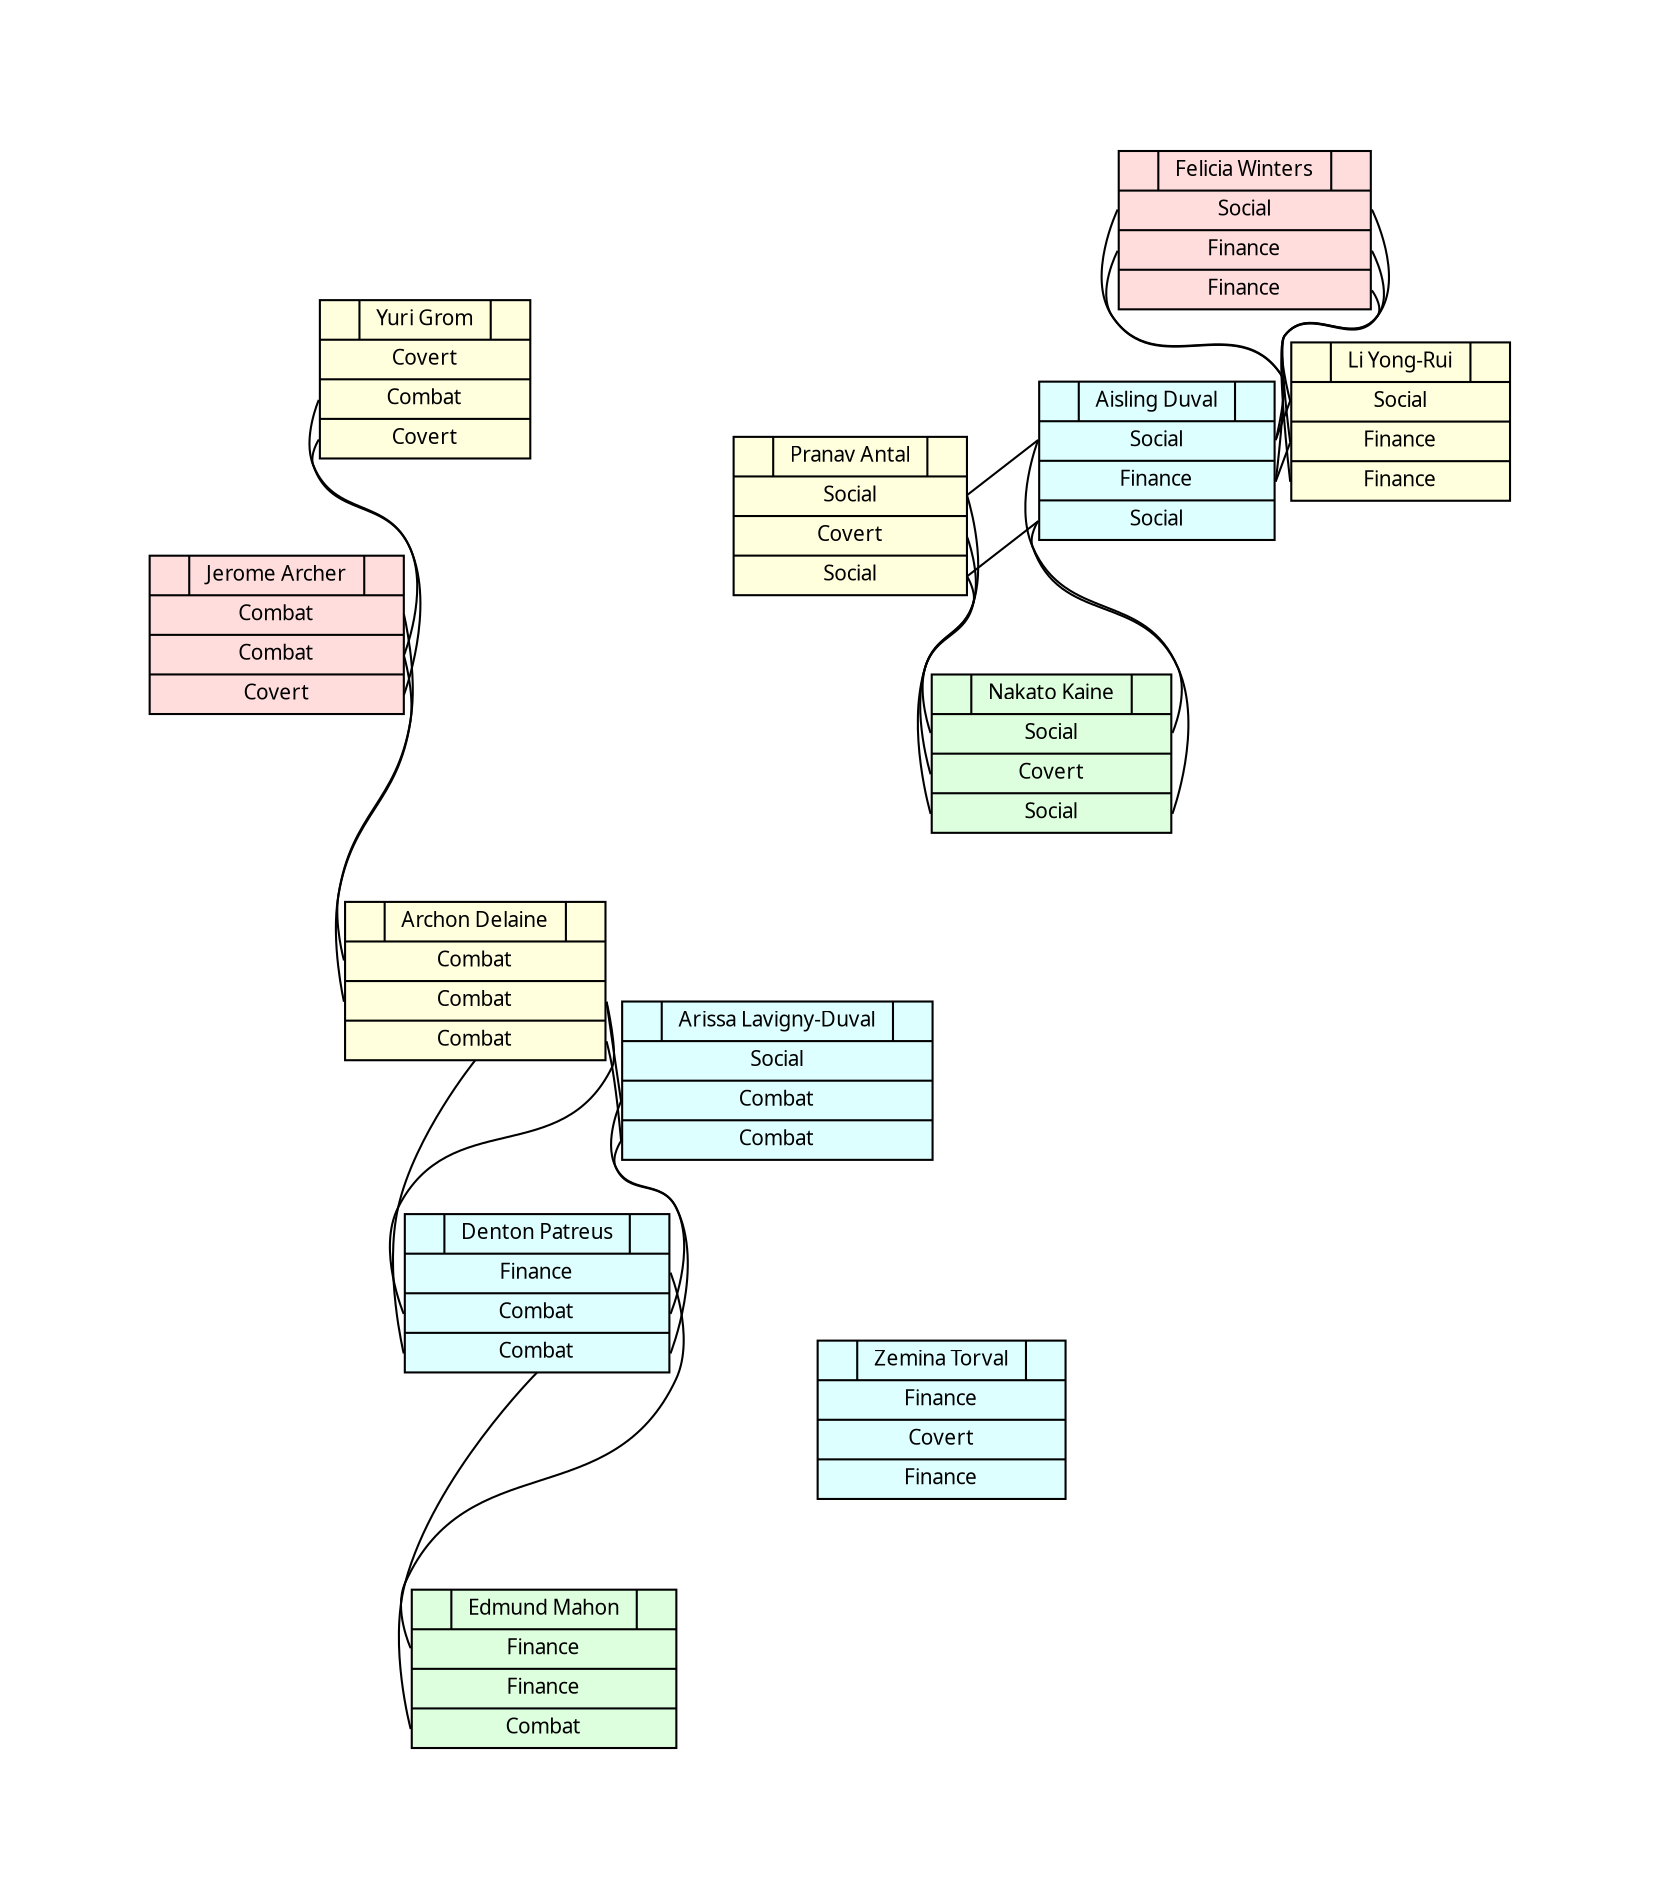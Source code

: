 graph ethos {
	layout=fdp; K=1; 
	/* layout=neato; edge [len=4]; */
    rankdir=LR;
    overlap=scale;
    splines=true;
    node [fontname="sans-serif"; fontsize=10;]
    start=6;
    pad=1;
    
    ADu [shape=record; style=filled; fillcolor="#ddffff"; label="{ | Aisling Duval | } | <A> Social | <R> Finance | <U> Social"];
    ADe [shape=record; style=filled; fillcolor="#ffffdd"; label="{ | Archon Delaine | } | <A> Combat | <R> Combat | <U> Combat"];
    ALD [shape=record; style=filled; fillcolor="#ddffff"; label="{ | Arissa Lavigny-Duval | } | <A> Social | <R> Combat | <U> Combat"];
    DP [shape=record; style=filled; fillcolor="#ddffff"; label="{ | Denton Patreus | } | <A> Finance | <R> Combat | <U> Combat"];
    EM [shape=record; style=filled; fillcolor="#ddffdd"; label="{ | Edmund Mahon | } | <A> Finance | <R> Finance | <U> Combat"];
    FW [shape=record; style=filled; fillcolor="#ffdddd"; label="{ | Felicia Winters | } | <A> Social | <R> Finance | <U> Finance"];
    JA [shape=record; style=filled; fillcolor="#ffdddd"; label="{ | Jerome Archer | } | <A> Combat | <R> Combat | <U> Covert"];
    LYR [shape=record; style=filled; fillcolor="#ffffdd"; label="{ | Li Yong-Rui | } | <A> Social | <R> Finance | <U> Finance"];
    NK  [shape=record; style=filled; fillcolor="#ddffdd"; label="{ | Nakato Kaine | } | <A> Social | <R> Covert | <U> Social"];
    PA  [shape=record; style=filled; fillcolor="#ffffdd"; label="{ | Pranav Antal | } | <A> Social | <R> Covert | <U> Social"];
    YG  [shape=record; style=filled; fillcolor="#ffffdd"; label="{ | Yuri Grom | } | <A> Covert | <R> Combat | <U> Covert"];
    ZT [shape=record; style=filled; fillcolor="#ddffff"; label="{ | Zemina Torval | } | <A> Finance | <R> Covert | <U> Finance"];
    
    /* Identical */
    NK:A -- PA:A; NK:R -- PA:R; NK:U -- PA:U;
    LYR:A -- FW:A; LYR:R -- FW:R; LYR:U -- FW:U;

    /* Same AR */
    JA:A -- ADe:A; JA:R -- ADe:R;
    FW:A -- ADu:A; FW:R -- ADu:R;
    LYR:A -- ADu:A; LYR:R -- ADu:R;

    /* Same AU */
    NK:A -- ADu:A; NK:U -- ADu:U;
    PA:A -- ADu:A; PA:U -- ADu:U;
    DP:A -- EM:A; DP:U -- EM:U;
    
    /* Same RU */
    ALD:R -- DP:R; ALD:U -- DP:U;
    ALD:R -- ADe:R; ALD:U -- ADe:U;
    DP:R -- ADe:R; DP:U -- ADe:U;
    YG:R -- JA:R; YG:U -- JA:U;
}
